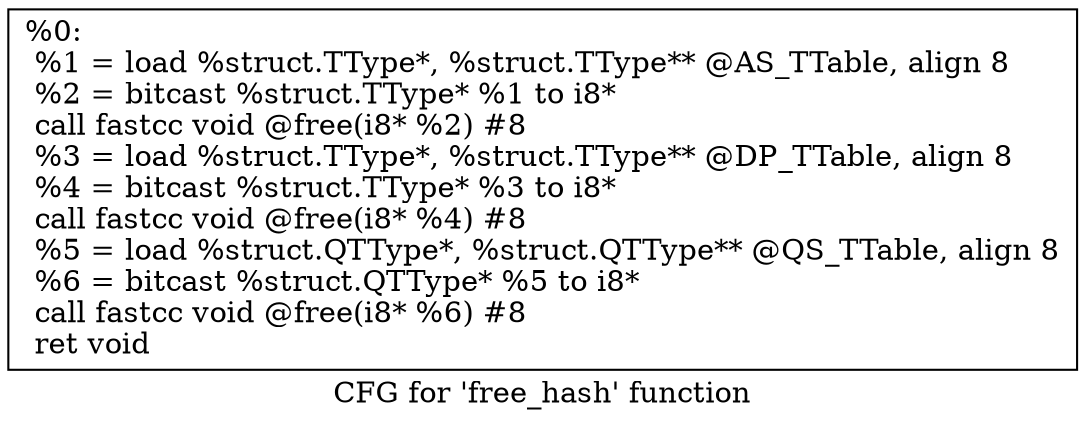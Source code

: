 digraph "CFG for 'free_hash' function" {
	label="CFG for 'free_hash' function";

	Node0x2578440 [shape=record,label="{%0:\l  %1 = load %struct.TType*, %struct.TType** @AS_TTable, align 8\l  %2 = bitcast %struct.TType* %1 to i8*\l  call fastcc void @free(i8* %2) #8\l  %3 = load %struct.TType*, %struct.TType** @DP_TTable, align 8\l  %4 = bitcast %struct.TType* %3 to i8*\l  call fastcc void @free(i8* %4) #8\l  %5 = load %struct.QTType*, %struct.QTType** @QS_TTable, align 8\l  %6 = bitcast %struct.QTType* %5 to i8*\l  call fastcc void @free(i8* %6) #8\l  ret void\l}"];
}
